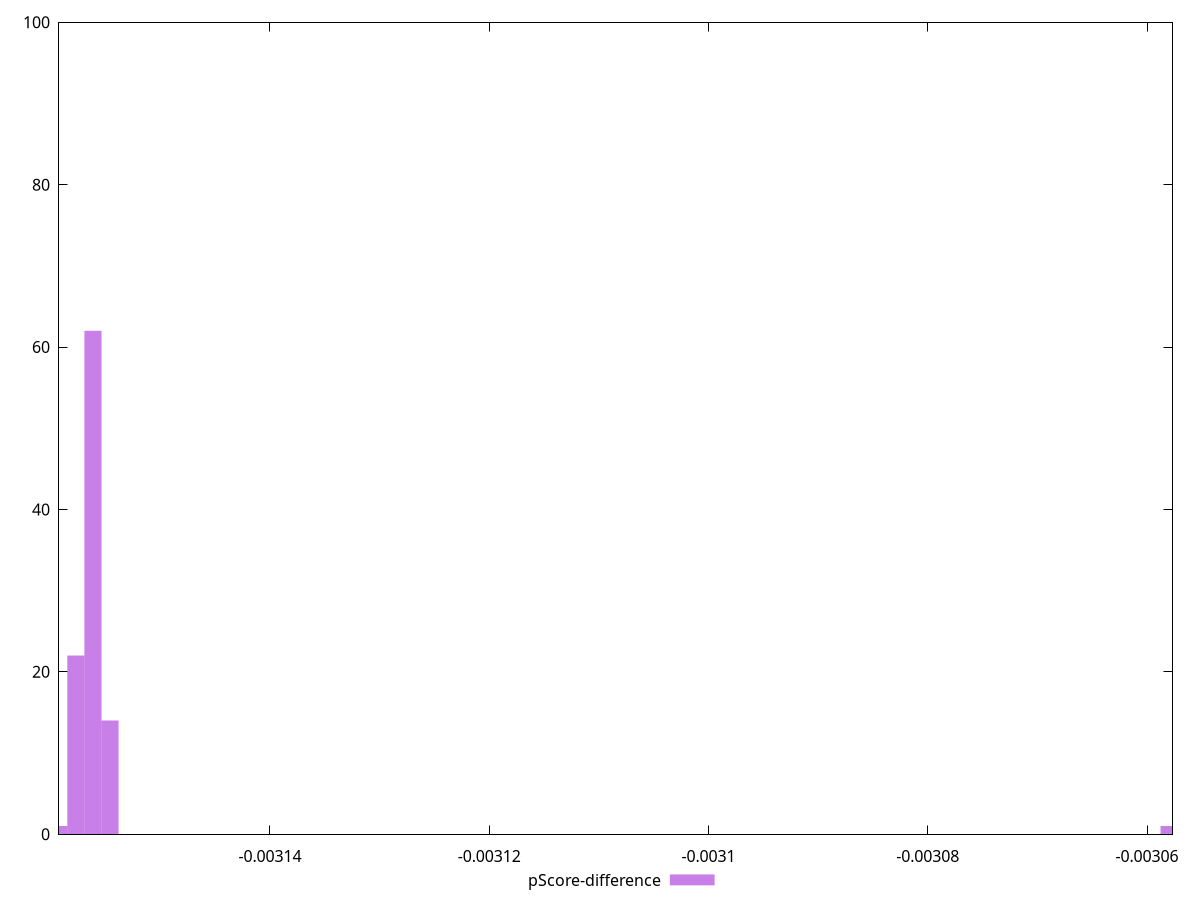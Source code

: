 reset

$pScoreDifference <<EOF
-0.003057993604424672 1
-0.0031576938543906316 22
-0.0031561360379849133 62
-0.0031545782215791954 14
-0.0031592516707963495 1
EOF

set key outside below
set boxwidth 0.0000015578164057181211
set xrange [-0.0031592323679227596:-0.0030576823531208164]
set yrange [0:100]
set trange [0:100]
set style fill transparent solid 0.5 noborder
set terminal svg size 640, 490 enhanced background rgb 'white'
set output "report_00026_2021-02-22T21:38:55.199Z/uses-long-cache-ttl/samples/pages+cached+noadtech+nomedia+nocss/pScore-difference/histogram.svg"

plot $pScoreDifference title "pScore-difference" with boxes

reset
